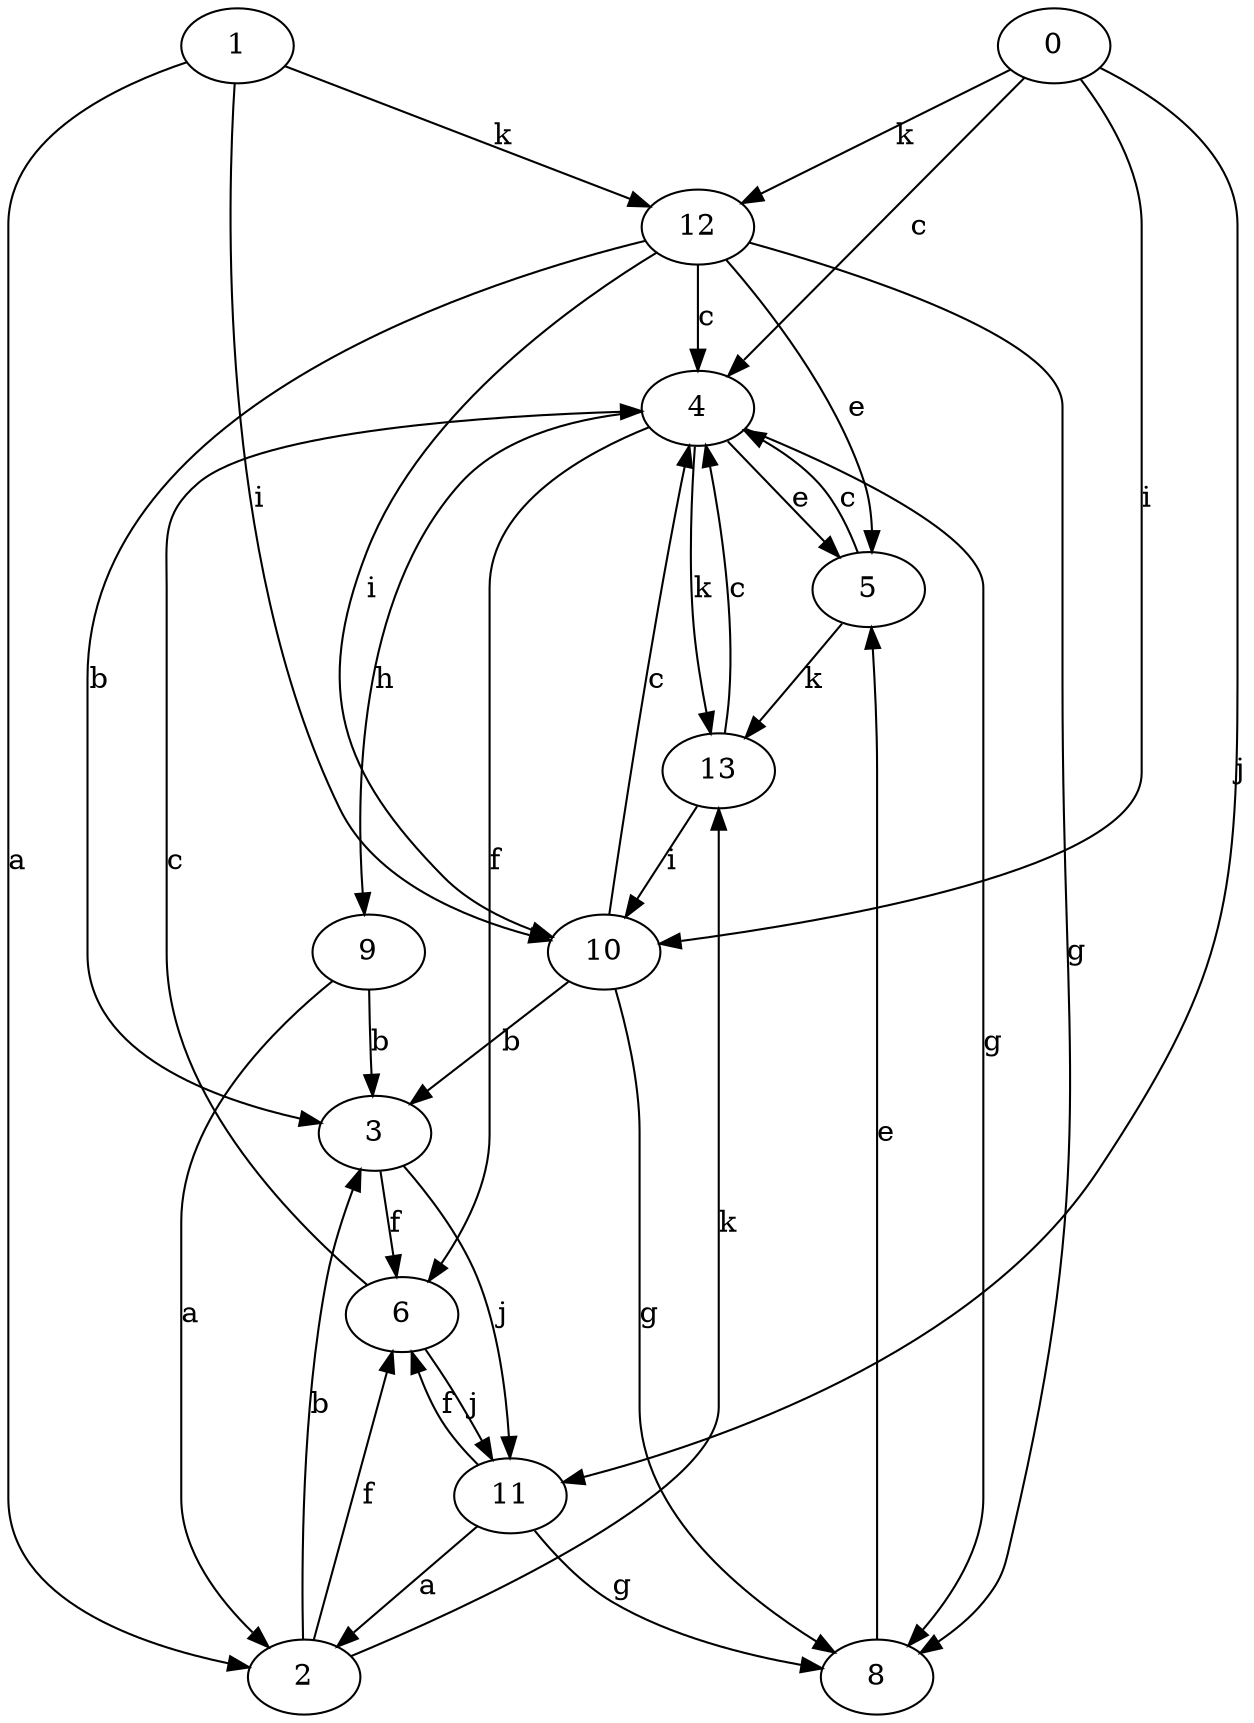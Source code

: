 strict digraph  {
0;
1;
2;
3;
4;
5;
6;
8;
9;
10;
11;
12;
13;
0 -> 4  [label=c];
0 -> 10  [label=i];
0 -> 11  [label=j];
0 -> 12  [label=k];
1 -> 2  [label=a];
1 -> 10  [label=i];
1 -> 12  [label=k];
2 -> 3  [label=b];
2 -> 6  [label=f];
2 -> 13  [label=k];
3 -> 6  [label=f];
3 -> 11  [label=j];
4 -> 5  [label=e];
4 -> 6  [label=f];
4 -> 8  [label=g];
4 -> 9  [label=h];
4 -> 13  [label=k];
5 -> 4  [label=c];
5 -> 13  [label=k];
6 -> 4  [label=c];
6 -> 11  [label=j];
8 -> 5  [label=e];
9 -> 2  [label=a];
9 -> 3  [label=b];
10 -> 3  [label=b];
10 -> 4  [label=c];
10 -> 8  [label=g];
11 -> 2  [label=a];
11 -> 6  [label=f];
11 -> 8  [label=g];
12 -> 3  [label=b];
12 -> 4  [label=c];
12 -> 5  [label=e];
12 -> 8  [label=g];
12 -> 10  [label=i];
13 -> 4  [label=c];
13 -> 10  [label=i];
}

